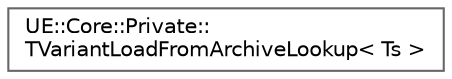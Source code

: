 digraph "Graphical Class Hierarchy"
{
 // INTERACTIVE_SVG=YES
 // LATEX_PDF_SIZE
  bgcolor="transparent";
  edge [fontname=Helvetica,fontsize=10,labelfontname=Helvetica,labelfontsize=10];
  node [fontname=Helvetica,fontsize=10,shape=box,height=0.2,width=0.4];
  rankdir="LR";
  Node0 [id="Node000000",label="UE::Core::Private::\lTVariantLoadFromArchiveLookup\< Ts \>",height=0.2,width=0.4,color="grey40", fillcolor="white", style="filled",URL="$d7/d5a/structUE_1_1Core_1_1Private_1_1TVariantLoadFromArchiveLookup.html",tooltip="A utility for loading a type from FArchive based on an index into a template parameter pack."];
}
